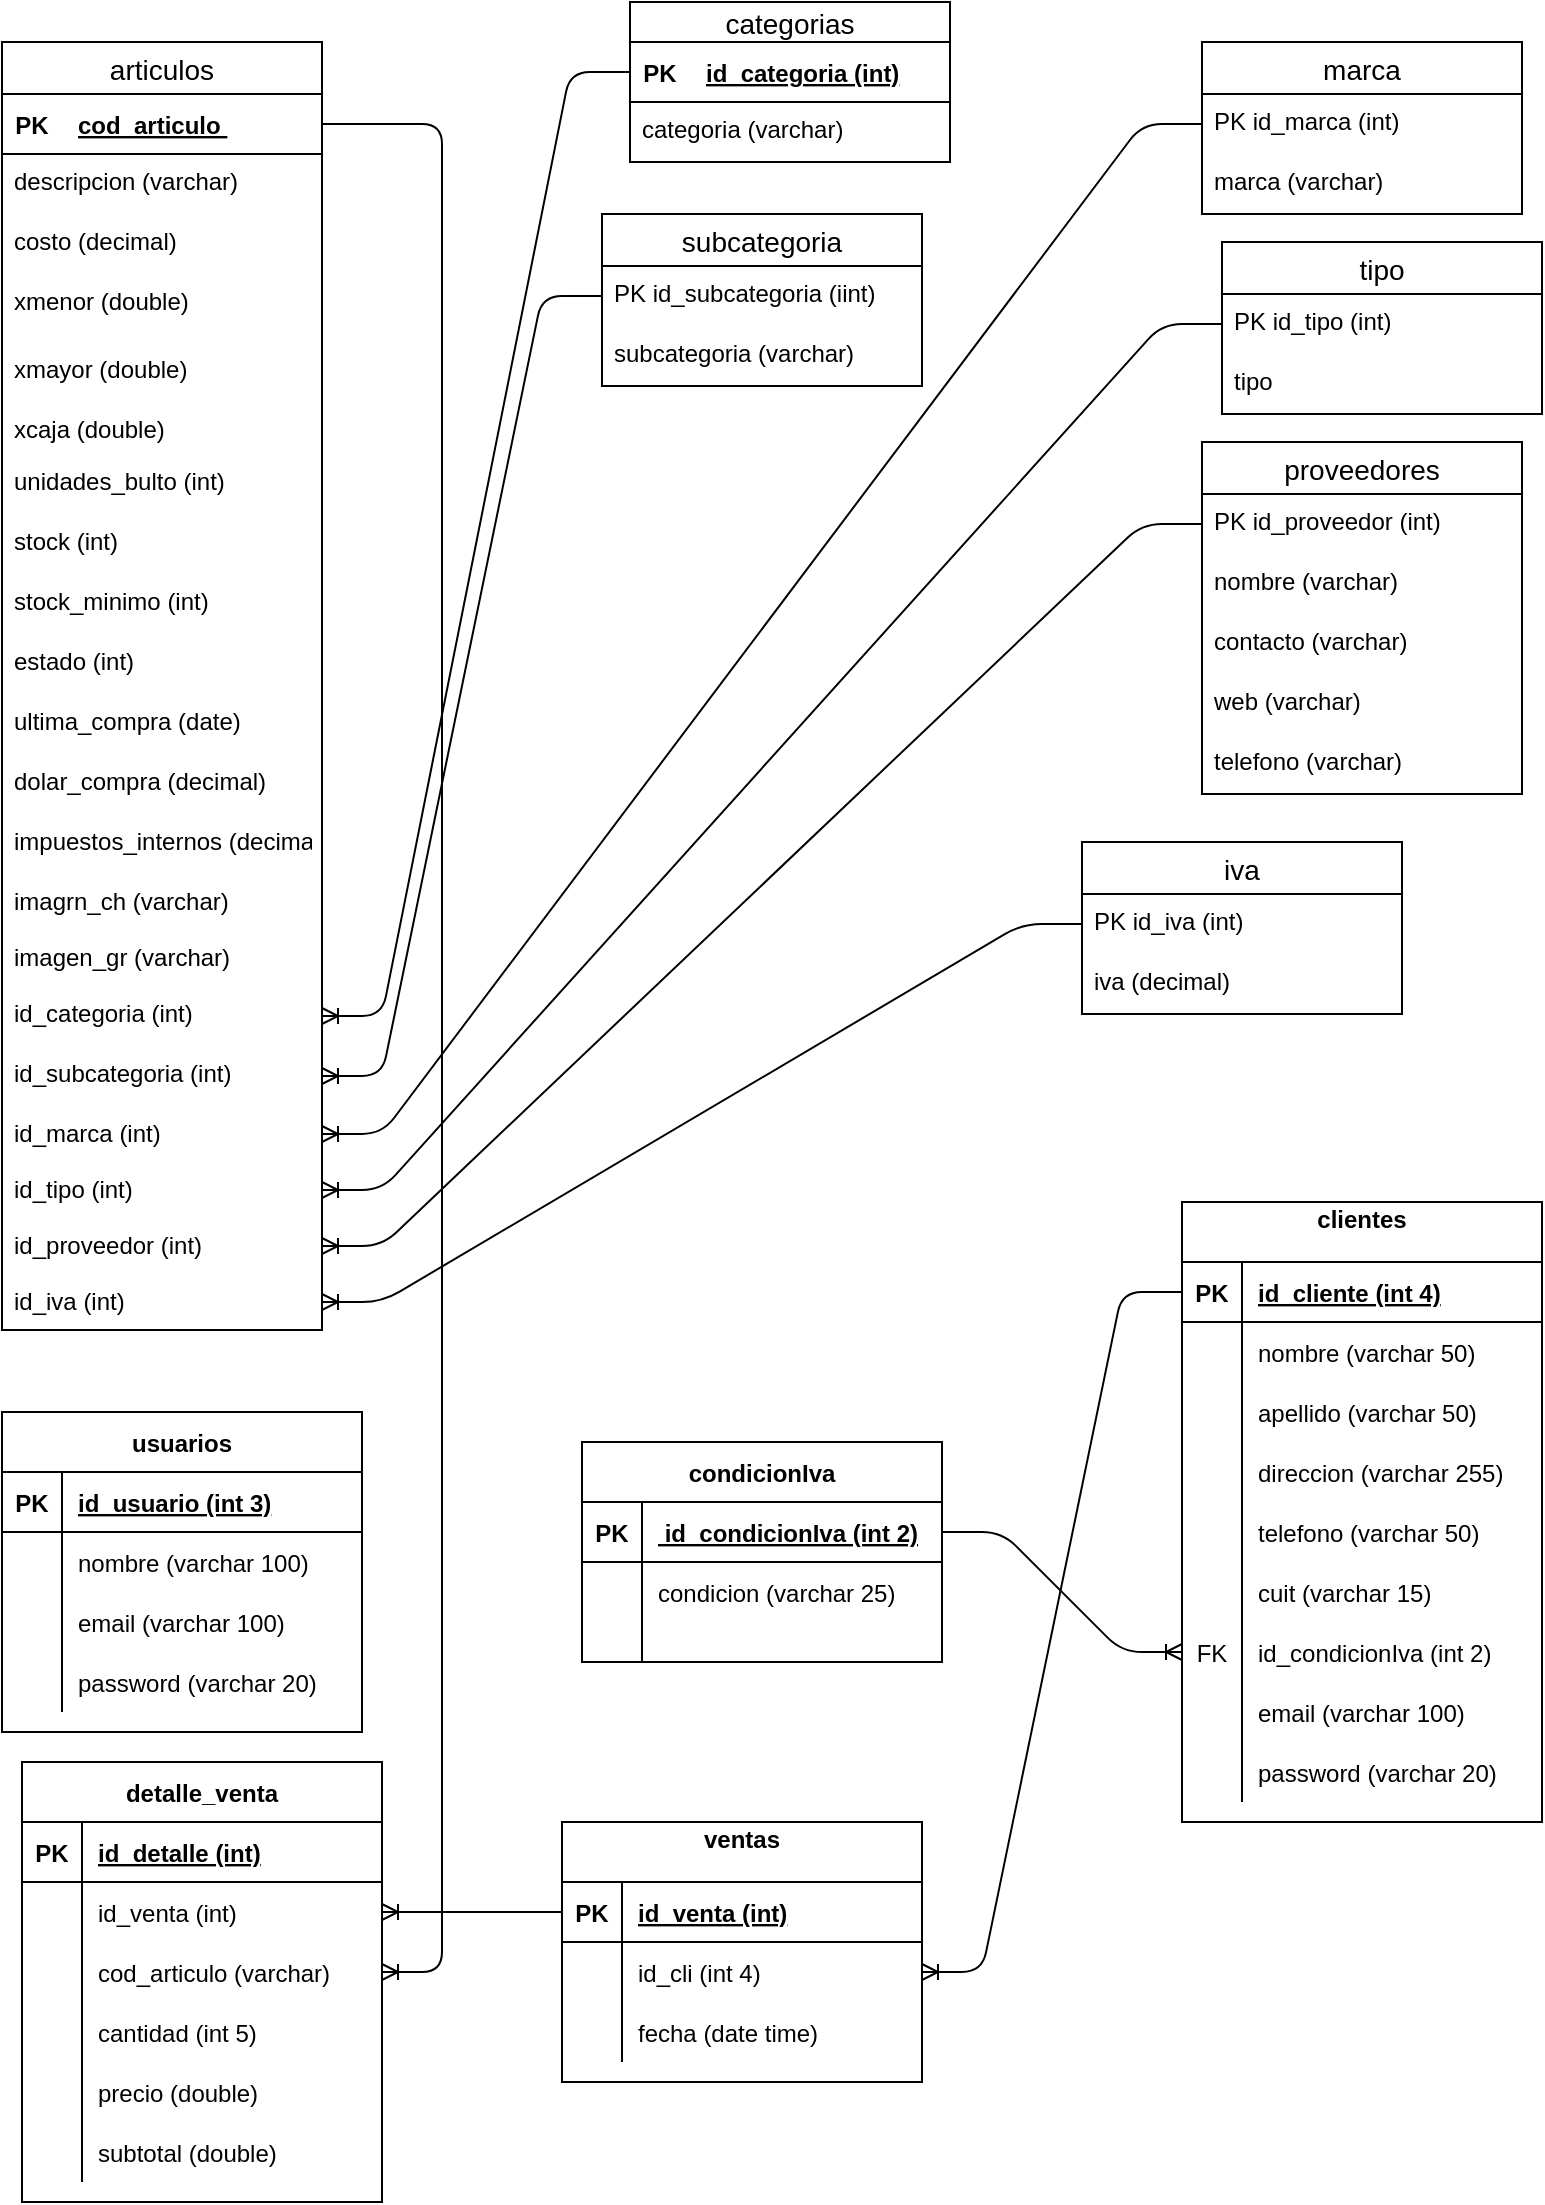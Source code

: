 <mxfile version="13.10.2" type="github">
  <diagram id="_5e5nrNehaMYuaCpqsco" name="Page-1">
    <mxGraphModel dx="1063" dy="541" grid="1" gridSize="10" guides="1" tooltips="1" connect="1" arrows="1" fold="1" page="1" pageScale="1" pageWidth="827" pageHeight="1169" math="0" shadow="0">
      <root>
        <mxCell id="0" />
        <mxCell id="1" parent="0" />
        <mxCell id="ofj8reij5MW94TYRQW6C-4" value="articulos" style="swimlane;fontStyle=0;childLayout=stackLayout;horizontal=1;startSize=26;horizontalStack=0;resizeParent=1;resizeParentMax=0;resizeLast=0;collapsible=1;marginBottom=0;align=center;fontSize=14;" parent="1" vertex="1">
          <mxGeometry x="20" y="120" width="160" height="644" as="geometry" />
        </mxCell>
        <mxCell id="ofj8reij5MW94TYRQW6C-59" value="" style="shape=table;startSize=0;container=1;collapsible=1;childLayout=tableLayout;fixedRows=1;rowLines=0;fontStyle=0;align=center;resizeLast=1;strokeColor=none;fillColor=none;" parent="ofj8reij5MW94TYRQW6C-4" vertex="1">
          <mxGeometry y="26" width="160" height="30" as="geometry" />
        </mxCell>
        <mxCell id="ofj8reij5MW94TYRQW6C-60" value="" style="shape=partialRectangle;collapsible=0;dropTarget=0;pointerEvents=0;fillColor=none;top=0;left=0;bottom=1;right=0;points=[[0,0.5],[1,0.5]];portConstraint=eastwest;" parent="ofj8reij5MW94TYRQW6C-59" vertex="1">
          <mxGeometry width="160" height="30" as="geometry" />
        </mxCell>
        <mxCell id="ofj8reij5MW94TYRQW6C-61" value="PK" style="shape=partialRectangle;connectable=0;fillColor=none;top=0;left=0;bottom=0;right=0;fontStyle=1;overflow=hidden;" parent="ofj8reij5MW94TYRQW6C-60" vertex="1">
          <mxGeometry width="30" height="30" as="geometry" />
        </mxCell>
        <mxCell id="ofj8reij5MW94TYRQW6C-62" value="cod_articulo " style="shape=partialRectangle;connectable=0;fillColor=none;top=0;left=0;bottom=0;right=0;align=left;spacingLeft=6;fontStyle=5;overflow=hidden;" parent="ofj8reij5MW94TYRQW6C-60" vertex="1">
          <mxGeometry x="30" width="130" height="30" as="geometry" />
        </mxCell>
        <mxCell id="ofj8reij5MW94TYRQW6C-6" value="descripcion (varchar)" style="text;strokeColor=none;fillColor=none;spacingLeft=4;spacingRight=4;overflow=hidden;rotatable=0;points=[[0,0.5],[1,0.5]];portConstraint=eastwest;fontSize=12;" parent="ofj8reij5MW94TYRQW6C-4" vertex="1">
          <mxGeometry y="56" width="160" height="30" as="geometry" />
        </mxCell>
        <mxCell id="ofj8reij5MW94TYRQW6C-7" value="costo (decimal)&#xa;" style="text;strokeColor=none;fillColor=none;spacingLeft=4;spacingRight=4;overflow=hidden;rotatable=0;points=[[0,0.5],[1,0.5]];portConstraint=eastwest;fontSize=12;" parent="ofj8reij5MW94TYRQW6C-4" vertex="1">
          <mxGeometry y="86" width="160" height="30" as="geometry" />
        </mxCell>
        <mxCell id="ofj8reij5MW94TYRQW6C-8" value="xmenor (double)&#xa;" style="text;strokeColor=none;fillColor=none;spacingLeft=4;spacingRight=4;overflow=hidden;rotatable=0;points=[[0,0.5],[1,0.5]];portConstraint=eastwest;fontSize=12;" parent="ofj8reij5MW94TYRQW6C-4" vertex="1">
          <mxGeometry y="116" width="160" height="34" as="geometry" />
        </mxCell>
        <mxCell id="ofj8reij5MW94TYRQW6C-9" value="xmayor (double)&#xa;" style="text;strokeColor=none;fillColor=none;spacingLeft=4;spacingRight=4;overflow=hidden;rotatable=0;points=[[0,0.5],[1,0.5]];portConstraint=eastwest;fontSize=12;" parent="ofj8reij5MW94TYRQW6C-4" vertex="1">
          <mxGeometry y="150" width="160" height="30" as="geometry" />
        </mxCell>
        <mxCell id="ofj8reij5MW94TYRQW6C-10" value="xcaja (double)&#xa;" style="text;strokeColor=none;fillColor=none;spacingLeft=4;spacingRight=4;overflow=hidden;rotatable=0;points=[[0,0.5],[1,0.5]];portConstraint=eastwest;fontSize=12;" parent="ofj8reij5MW94TYRQW6C-4" vertex="1">
          <mxGeometry y="180" width="160" height="26" as="geometry" />
        </mxCell>
        <mxCell id="ofj8reij5MW94TYRQW6C-11" value="unidades_bulto (int)" style="text;strokeColor=none;fillColor=none;spacingLeft=4;spacingRight=4;overflow=hidden;rotatable=0;points=[[0,0.5],[1,0.5]];portConstraint=eastwest;fontSize=12;" parent="ofj8reij5MW94TYRQW6C-4" vertex="1">
          <mxGeometry y="206" width="160" height="30" as="geometry" />
        </mxCell>
        <mxCell id="ofj8reij5MW94TYRQW6C-12" value="stock (int)" style="text;strokeColor=none;fillColor=none;spacingLeft=4;spacingRight=4;overflow=hidden;rotatable=0;points=[[0,0.5],[1,0.5]];portConstraint=eastwest;fontSize=12;" parent="ofj8reij5MW94TYRQW6C-4" vertex="1">
          <mxGeometry y="236" width="160" height="30" as="geometry" />
        </mxCell>
        <mxCell id="ofj8reij5MW94TYRQW6C-13" value="stock_minimo (int)" style="text;strokeColor=none;fillColor=none;spacingLeft=4;spacingRight=4;overflow=hidden;rotatable=0;points=[[0,0.5],[1,0.5]];portConstraint=eastwest;fontSize=12;" parent="ofj8reij5MW94TYRQW6C-4" vertex="1">
          <mxGeometry y="266" width="160" height="30" as="geometry" />
        </mxCell>
        <mxCell id="ofj8reij5MW94TYRQW6C-14" value="estado (int)" style="text;strokeColor=none;fillColor=none;spacingLeft=4;spacingRight=4;overflow=hidden;rotatable=0;points=[[0,0.5],[1,0.5]];portConstraint=eastwest;fontSize=12;" parent="ofj8reij5MW94TYRQW6C-4" vertex="1">
          <mxGeometry y="296" width="160" height="30" as="geometry" />
        </mxCell>
        <mxCell id="ofj8reij5MW94TYRQW6C-15" value="ultima_compra (date)" style="text;strokeColor=none;fillColor=none;spacingLeft=4;spacingRight=4;overflow=hidden;rotatable=0;points=[[0,0.5],[1,0.5]];portConstraint=eastwest;fontSize=12;" parent="ofj8reij5MW94TYRQW6C-4" vertex="1">
          <mxGeometry y="326" width="160" height="30" as="geometry" />
        </mxCell>
        <mxCell id="ofj8reij5MW94TYRQW6C-16" value="dolar_compra (decimal)" style="text;strokeColor=none;fillColor=none;spacingLeft=4;spacingRight=4;overflow=hidden;rotatable=0;points=[[0,0.5],[1,0.5]];portConstraint=eastwest;fontSize=12;" parent="ofj8reij5MW94TYRQW6C-4" vertex="1">
          <mxGeometry y="356" width="160" height="30" as="geometry" />
        </mxCell>
        <mxCell id="ofj8reij5MW94TYRQW6C-17" value="impuestos_internos (decimal)" style="text;strokeColor=none;fillColor=none;spacingLeft=4;spacingRight=4;overflow=hidden;rotatable=0;points=[[0,0.5],[1,0.5]];portConstraint=eastwest;fontSize=12;" parent="ofj8reij5MW94TYRQW6C-4" vertex="1">
          <mxGeometry y="386" width="160" height="30" as="geometry" />
        </mxCell>
        <mxCell id="ofj8reij5MW94TYRQW6C-26" value="imagrn_ch (varchar)" style="text;strokeColor=none;fillColor=none;spacingLeft=4;spacingRight=4;overflow=hidden;rotatable=0;points=[[0,0.5],[1,0.5]];portConstraint=eastwest;fontSize=12;" parent="ofj8reij5MW94TYRQW6C-4" vertex="1">
          <mxGeometry y="416" width="160" height="28" as="geometry" />
        </mxCell>
        <mxCell id="ofj8reij5MW94TYRQW6C-27" value="imagen_gr (varchar)" style="text;strokeColor=none;fillColor=none;spacingLeft=4;spacingRight=4;overflow=hidden;rotatable=0;points=[[0,0.5],[1,0.5]];portConstraint=eastwest;fontSize=12;" parent="ofj8reij5MW94TYRQW6C-4" vertex="1">
          <mxGeometry y="444" width="160" height="28" as="geometry" />
        </mxCell>
        <mxCell id="ofj8reij5MW94TYRQW6C-18" value="id_categoria (int)" style="text;strokeColor=none;fillColor=none;spacingLeft=4;spacingRight=4;overflow=hidden;rotatable=0;points=[[0,0.5],[1,0.5]];portConstraint=eastwest;fontSize=12;" parent="ofj8reij5MW94TYRQW6C-4" vertex="1">
          <mxGeometry y="472" width="160" height="30" as="geometry" />
        </mxCell>
        <mxCell id="ofj8reij5MW94TYRQW6C-21" value="id_subcategoria (int)" style="text;strokeColor=none;fillColor=none;spacingLeft=4;spacingRight=4;overflow=hidden;rotatable=0;points=[[0,0.5],[1,0.5]];portConstraint=eastwest;fontSize=12;" parent="ofj8reij5MW94TYRQW6C-4" vertex="1">
          <mxGeometry y="502" width="160" height="30" as="geometry" />
        </mxCell>
        <mxCell id="ofj8reij5MW94TYRQW6C-22" value="id_marca (int)" style="text;strokeColor=none;fillColor=none;spacingLeft=4;spacingRight=4;overflow=hidden;rotatable=0;points=[[0,0.5],[1,0.5]];portConstraint=eastwest;fontSize=12;" parent="ofj8reij5MW94TYRQW6C-4" vertex="1">
          <mxGeometry y="532" width="160" height="28" as="geometry" />
        </mxCell>
        <mxCell id="ofj8reij5MW94TYRQW6C-25" value="id_tipo (int)" style="text;strokeColor=none;fillColor=none;spacingLeft=4;spacingRight=4;overflow=hidden;rotatable=0;points=[[0,0.5],[1,0.5]];portConstraint=eastwest;fontSize=12;" parent="ofj8reij5MW94TYRQW6C-4" vertex="1">
          <mxGeometry y="560" width="160" height="28" as="geometry" />
        </mxCell>
        <mxCell id="ofj8reij5MW94TYRQW6C-23" value="id_proveedor (int)" style="text;strokeColor=none;fillColor=none;spacingLeft=4;spacingRight=4;overflow=hidden;rotatable=0;points=[[0,0.5],[1,0.5]];portConstraint=eastwest;fontSize=12;" parent="ofj8reij5MW94TYRQW6C-4" vertex="1">
          <mxGeometry y="588" width="160" height="28" as="geometry" />
        </mxCell>
        <mxCell id="ofj8reij5MW94TYRQW6C-24" value="id_iva (int)" style="text;strokeColor=none;fillColor=none;spacingLeft=4;spacingRight=4;overflow=hidden;rotatable=0;points=[[0,0.5],[1,0.5]];portConstraint=eastwest;fontSize=12;" parent="ofj8reij5MW94TYRQW6C-4" vertex="1">
          <mxGeometry y="616" width="160" height="28" as="geometry" />
        </mxCell>
        <mxCell id="ofj8reij5MW94TYRQW6C-28" value="categorias" style="swimlane;fontStyle=0;childLayout=stackLayout;horizontal=1;startSize=20;horizontalStack=0;resizeParent=1;resizeParentMax=0;resizeLast=0;collapsible=1;marginBottom=0;align=center;fontSize=14;" parent="1" vertex="1">
          <mxGeometry x="334" y="100" width="160" height="80" as="geometry" />
        </mxCell>
        <mxCell id="ofj8reij5MW94TYRQW6C-80" value="" style="shape=table;startSize=0;container=1;collapsible=1;childLayout=tableLayout;fixedRows=1;rowLines=0;fontStyle=0;align=center;resizeLast=1;strokeColor=none;fillColor=none;" parent="ofj8reij5MW94TYRQW6C-28" vertex="1">
          <mxGeometry y="20" width="160" height="30" as="geometry" />
        </mxCell>
        <mxCell id="ofj8reij5MW94TYRQW6C-81" value="" style="shape=partialRectangle;collapsible=0;dropTarget=0;pointerEvents=0;fillColor=none;top=0;left=0;bottom=1;right=0;points=[[0,0.5],[1,0.5]];portConstraint=eastwest;" parent="ofj8reij5MW94TYRQW6C-80" vertex="1">
          <mxGeometry width="160" height="30" as="geometry" />
        </mxCell>
        <mxCell id="ofj8reij5MW94TYRQW6C-82" value="PK" style="shape=partialRectangle;connectable=0;fillColor=none;top=0;left=0;bottom=0;right=0;fontStyle=1;overflow=hidden;" parent="ofj8reij5MW94TYRQW6C-81" vertex="1">
          <mxGeometry width="30" height="30" as="geometry" />
        </mxCell>
        <mxCell id="ofj8reij5MW94TYRQW6C-83" value="id_categoria (int)" style="shape=partialRectangle;connectable=0;fillColor=none;top=0;left=0;bottom=0;right=0;align=left;spacingLeft=6;fontStyle=5;overflow=hidden;" parent="ofj8reij5MW94TYRQW6C-81" vertex="1">
          <mxGeometry x="30" width="130" height="30" as="geometry" />
        </mxCell>
        <mxCell id="ofj8reij5MW94TYRQW6C-31" value="categoria (varchar)" style="text;strokeColor=none;fillColor=none;spacingLeft=4;spacingRight=4;overflow=hidden;rotatable=0;points=[[0,0.5],[1,0.5]];portConstraint=eastwest;fontSize=12;" parent="ofj8reij5MW94TYRQW6C-28" vertex="1">
          <mxGeometry y="50" width="160" height="30" as="geometry" />
        </mxCell>
        <mxCell id="ofj8reij5MW94TYRQW6C-32" value="subcategoria" style="swimlane;fontStyle=0;childLayout=stackLayout;horizontal=1;startSize=26;horizontalStack=0;resizeParent=1;resizeParentMax=0;resizeLast=0;collapsible=1;marginBottom=0;align=center;fontSize=14;" parent="1" vertex="1">
          <mxGeometry x="320" y="206" width="160" height="86" as="geometry" />
        </mxCell>
        <mxCell id="ofj8reij5MW94TYRQW6C-34" value="PK id_subcategoria (iint)" style="text;strokeColor=none;fillColor=none;spacingLeft=4;spacingRight=4;overflow=hidden;rotatable=0;points=[[0,0.5],[1,0.5]];portConstraint=eastwest;fontSize=12;" parent="ofj8reij5MW94TYRQW6C-32" vertex="1">
          <mxGeometry y="26" width="160" height="30" as="geometry" />
        </mxCell>
        <mxCell id="ofj8reij5MW94TYRQW6C-35" value="subcategoria (varchar)" style="text;strokeColor=none;fillColor=none;spacingLeft=4;spacingRight=4;overflow=hidden;rotatable=0;points=[[0,0.5],[1,0.5]];portConstraint=eastwest;fontSize=12;" parent="ofj8reij5MW94TYRQW6C-32" vertex="1">
          <mxGeometry y="56" width="160" height="30" as="geometry" />
        </mxCell>
        <mxCell id="ofj8reij5MW94TYRQW6C-36" value="marca" style="swimlane;fontStyle=0;childLayout=stackLayout;horizontal=1;startSize=26;horizontalStack=0;resizeParent=1;resizeParentMax=0;resizeLast=0;collapsible=1;marginBottom=0;align=center;fontSize=14;" parent="1" vertex="1">
          <mxGeometry x="620" y="120" width="160" height="86" as="geometry" />
        </mxCell>
        <mxCell id="ofj8reij5MW94TYRQW6C-37" value="PK id_marca (int)" style="text;strokeColor=none;fillColor=none;spacingLeft=4;spacingRight=4;overflow=hidden;rotatable=0;points=[[0,0.5],[1,0.5]];portConstraint=eastwest;fontSize=12;" parent="ofj8reij5MW94TYRQW6C-36" vertex="1">
          <mxGeometry y="26" width="160" height="30" as="geometry" />
        </mxCell>
        <mxCell id="ofj8reij5MW94TYRQW6C-38" value="marca (varchar)" style="text;strokeColor=none;fillColor=none;spacingLeft=4;spacingRight=4;overflow=hidden;rotatable=0;points=[[0,0.5],[1,0.5]];portConstraint=eastwest;fontSize=12;" parent="ofj8reij5MW94TYRQW6C-36" vertex="1">
          <mxGeometry y="56" width="160" height="30" as="geometry" />
        </mxCell>
        <mxCell id="ofj8reij5MW94TYRQW6C-40" value="tipo" style="swimlane;fontStyle=0;childLayout=stackLayout;horizontal=1;startSize=26;horizontalStack=0;resizeParent=1;resizeParentMax=0;resizeLast=0;collapsible=1;marginBottom=0;align=center;fontSize=14;" parent="1" vertex="1">
          <mxGeometry x="630" y="220" width="160" height="86" as="geometry" />
        </mxCell>
        <mxCell id="ofj8reij5MW94TYRQW6C-42" value="PK id_tipo (int)" style="text;strokeColor=none;fillColor=none;spacingLeft=4;spacingRight=4;overflow=hidden;rotatable=0;points=[[0,0.5],[1,0.5]];portConstraint=eastwest;fontSize=12;" parent="ofj8reij5MW94TYRQW6C-40" vertex="1">
          <mxGeometry y="26" width="160" height="30" as="geometry" />
        </mxCell>
        <mxCell id="ofj8reij5MW94TYRQW6C-43" value="tipo" style="text;strokeColor=none;fillColor=none;spacingLeft=4;spacingRight=4;overflow=hidden;rotatable=0;points=[[0,0.5],[1,0.5]];portConstraint=eastwest;fontSize=12;" parent="ofj8reij5MW94TYRQW6C-40" vertex="1">
          <mxGeometry y="56" width="160" height="30" as="geometry" />
        </mxCell>
        <mxCell id="ofj8reij5MW94TYRQW6C-44" value="proveedores" style="swimlane;fontStyle=0;childLayout=stackLayout;horizontal=1;startSize=26;horizontalStack=0;resizeParent=1;resizeParentMax=0;resizeLast=0;collapsible=1;marginBottom=0;align=center;fontSize=14;" parent="1" vertex="1">
          <mxGeometry x="620" y="320" width="160" height="176" as="geometry" />
        </mxCell>
        <mxCell id="ofj8reij5MW94TYRQW6C-45" value="PK id_proveedor (int)" style="text;strokeColor=none;fillColor=none;spacingLeft=4;spacingRight=4;overflow=hidden;rotatable=0;points=[[0,0.5],[1,0.5]];portConstraint=eastwest;fontSize=12;" parent="ofj8reij5MW94TYRQW6C-44" vertex="1">
          <mxGeometry y="26" width="160" height="30" as="geometry" />
        </mxCell>
        <mxCell id="ofj8reij5MW94TYRQW6C-46" value="nombre (varchar)" style="text;strokeColor=none;fillColor=none;spacingLeft=4;spacingRight=4;overflow=hidden;rotatable=0;points=[[0,0.5],[1,0.5]];portConstraint=eastwest;fontSize=12;" parent="ofj8reij5MW94TYRQW6C-44" vertex="1">
          <mxGeometry y="56" width="160" height="30" as="geometry" />
        </mxCell>
        <mxCell id="ofj8reij5MW94TYRQW6C-47" value="contacto (varchar)" style="text;strokeColor=none;fillColor=none;spacingLeft=4;spacingRight=4;overflow=hidden;rotatable=0;points=[[0,0.5],[1,0.5]];portConstraint=eastwest;fontSize=12;" parent="ofj8reij5MW94TYRQW6C-44" vertex="1">
          <mxGeometry y="86" width="160" height="30" as="geometry" />
        </mxCell>
        <mxCell id="ofj8reij5MW94TYRQW6C-53" value="web (varchar)" style="text;strokeColor=none;fillColor=none;spacingLeft=4;spacingRight=4;overflow=hidden;rotatable=0;points=[[0,0.5],[1,0.5]];portConstraint=eastwest;fontSize=12;" parent="ofj8reij5MW94TYRQW6C-44" vertex="1">
          <mxGeometry y="116" width="160" height="30" as="geometry" />
        </mxCell>
        <mxCell id="ofj8reij5MW94TYRQW6C-54" value="telefono (varchar)" style="text;strokeColor=none;fillColor=none;spacingLeft=4;spacingRight=4;overflow=hidden;rotatable=0;points=[[0,0.5],[1,0.5]];portConstraint=eastwest;fontSize=12;" parent="ofj8reij5MW94TYRQW6C-44" vertex="1">
          <mxGeometry y="146" width="160" height="30" as="geometry" />
        </mxCell>
        <mxCell id="ofj8reij5MW94TYRQW6C-48" value="iva" style="swimlane;fontStyle=0;childLayout=stackLayout;horizontal=1;startSize=26;horizontalStack=0;resizeParent=1;resizeParentMax=0;resizeLast=0;collapsible=1;marginBottom=0;align=center;fontSize=14;" parent="1" vertex="1">
          <mxGeometry x="560" y="520" width="160" height="86" as="geometry" />
        </mxCell>
        <mxCell id="ofj8reij5MW94TYRQW6C-49" value="PK id_iva (int)" style="text;strokeColor=none;fillColor=none;spacingLeft=4;spacingRight=4;overflow=hidden;rotatable=0;points=[[0,0.5],[1,0.5]];portConstraint=eastwest;fontSize=12;" parent="ofj8reij5MW94TYRQW6C-48" vertex="1">
          <mxGeometry y="26" width="160" height="30" as="geometry" />
        </mxCell>
        <mxCell id="ofj8reij5MW94TYRQW6C-50" value="iva (decimal)" style="text;strokeColor=none;fillColor=none;spacingLeft=4;spacingRight=4;overflow=hidden;rotatable=0;points=[[0,0.5],[1,0.5]];portConstraint=eastwest;fontSize=12;" parent="ofj8reij5MW94TYRQW6C-48" vertex="1">
          <mxGeometry y="56" width="160" height="30" as="geometry" />
        </mxCell>
        <mxCell id="NwfrAwnhDQ33Ux9iXAhA-1" value="usuarios" style="shape=table;startSize=30;container=1;collapsible=1;childLayout=tableLayout;fixedRows=1;rowLines=0;fontStyle=1;align=center;resizeLast=1;" vertex="1" parent="1">
          <mxGeometry x="20" y="805" width="180" height="160" as="geometry" />
        </mxCell>
        <mxCell id="NwfrAwnhDQ33Ux9iXAhA-2" value="" style="shape=partialRectangle;collapsible=0;dropTarget=0;pointerEvents=0;fillColor=none;top=0;left=0;bottom=1;right=0;points=[[0,0.5],[1,0.5]];portConstraint=eastwest;" vertex="1" parent="NwfrAwnhDQ33Ux9iXAhA-1">
          <mxGeometry y="30" width="180" height="30" as="geometry" />
        </mxCell>
        <mxCell id="NwfrAwnhDQ33Ux9iXAhA-3" value="PK" style="shape=partialRectangle;connectable=0;fillColor=none;top=0;left=0;bottom=0;right=0;fontStyle=1;overflow=hidden;" vertex="1" parent="NwfrAwnhDQ33Ux9iXAhA-2">
          <mxGeometry width="30" height="30" as="geometry" />
        </mxCell>
        <mxCell id="NwfrAwnhDQ33Ux9iXAhA-4" value="id_usuario (int 3)" style="shape=partialRectangle;connectable=0;fillColor=none;top=0;left=0;bottom=0;right=0;align=left;spacingLeft=6;fontStyle=5;overflow=hidden;" vertex="1" parent="NwfrAwnhDQ33Ux9iXAhA-2">
          <mxGeometry x="30" width="150" height="30" as="geometry" />
        </mxCell>
        <mxCell id="NwfrAwnhDQ33Ux9iXAhA-5" value="" style="shape=partialRectangle;collapsible=0;dropTarget=0;pointerEvents=0;fillColor=none;top=0;left=0;bottom=0;right=0;points=[[0,0.5],[1,0.5]];portConstraint=eastwest;" vertex="1" parent="NwfrAwnhDQ33Ux9iXAhA-1">
          <mxGeometry y="60" width="180" height="30" as="geometry" />
        </mxCell>
        <mxCell id="NwfrAwnhDQ33Ux9iXAhA-6" value="" style="shape=partialRectangle;connectable=0;fillColor=none;top=0;left=0;bottom=0;right=0;editable=1;overflow=hidden;" vertex="1" parent="NwfrAwnhDQ33Ux9iXAhA-5">
          <mxGeometry width="30" height="30" as="geometry" />
        </mxCell>
        <mxCell id="NwfrAwnhDQ33Ux9iXAhA-7" value="nombre (varchar 100)" style="shape=partialRectangle;connectable=0;fillColor=none;top=0;left=0;bottom=0;right=0;align=left;spacingLeft=6;overflow=hidden;" vertex="1" parent="NwfrAwnhDQ33Ux9iXAhA-5">
          <mxGeometry x="30" width="150" height="30" as="geometry" />
        </mxCell>
        <mxCell id="NwfrAwnhDQ33Ux9iXAhA-8" value="" style="shape=partialRectangle;collapsible=0;dropTarget=0;pointerEvents=0;fillColor=none;top=0;left=0;bottom=0;right=0;points=[[0,0.5],[1,0.5]];portConstraint=eastwest;" vertex="1" parent="NwfrAwnhDQ33Ux9iXAhA-1">
          <mxGeometry y="90" width="180" height="30" as="geometry" />
        </mxCell>
        <mxCell id="NwfrAwnhDQ33Ux9iXAhA-9" value="" style="shape=partialRectangle;connectable=0;fillColor=none;top=0;left=0;bottom=0;right=0;editable=1;overflow=hidden;" vertex="1" parent="NwfrAwnhDQ33Ux9iXAhA-8">
          <mxGeometry width="30" height="30" as="geometry" />
        </mxCell>
        <mxCell id="NwfrAwnhDQ33Ux9iXAhA-10" value="email (varchar 100)" style="shape=partialRectangle;connectable=0;fillColor=none;top=0;left=0;bottom=0;right=0;align=left;spacingLeft=6;overflow=hidden;" vertex="1" parent="NwfrAwnhDQ33Ux9iXAhA-8">
          <mxGeometry x="30" width="150" height="30" as="geometry" />
        </mxCell>
        <mxCell id="NwfrAwnhDQ33Ux9iXAhA-141" value="" style="shape=partialRectangle;collapsible=0;dropTarget=0;pointerEvents=0;fillColor=none;top=0;left=0;bottom=0;right=0;points=[[0,0.5],[1,0.5]];portConstraint=eastwest;" vertex="1" parent="NwfrAwnhDQ33Ux9iXAhA-1">
          <mxGeometry y="120" width="180" height="30" as="geometry" />
        </mxCell>
        <mxCell id="NwfrAwnhDQ33Ux9iXAhA-142" value="" style="shape=partialRectangle;connectable=0;fillColor=none;top=0;left=0;bottom=0;right=0;editable=1;overflow=hidden;" vertex="1" parent="NwfrAwnhDQ33Ux9iXAhA-141">
          <mxGeometry width="30" height="30" as="geometry" />
        </mxCell>
        <mxCell id="NwfrAwnhDQ33Ux9iXAhA-143" value="password (varchar 20)" style="shape=partialRectangle;connectable=0;fillColor=none;top=0;left=0;bottom=0;right=0;align=left;spacingLeft=6;overflow=hidden;" vertex="1" parent="NwfrAwnhDQ33Ux9iXAhA-141">
          <mxGeometry x="30" width="150" height="30" as="geometry" />
        </mxCell>
        <mxCell id="NwfrAwnhDQ33Ux9iXAhA-14" value="clientes&#xa;" style="shape=table;startSize=30;container=1;collapsible=1;childLayout=tableLayout;fixedRows=1;rowLines=0;fontStyle=1;align=center;resizeLast=1;" vertex="1" parent="1">
          <mxGeometry x="610" y="700" width="180" height="310" as="geometry" />
        </mxCell>
        <mxCell id="NwfrAwnhDQ33Ux9iXAhA-15" value="" style="shape=partialRectangle;collapsible=0;dropTarget=0;pointerEvents=0;fillColor=none;top=0;left=0;bottom=1;right=0;points=[[0,0.5],[1,0.5]];portConstraint=eastwest;" vertex="1" parent="NwfrAwnhDQ33Ux9iXAhA-14">
          <mxGeometry y="30" width="180" height="30" as="geometry" />
        </mxCell>
        <mxCell id="NwfrAwnhDQ33Ux9iXAhA-16" value="PK" style="shape=partialRectangle;connectable=0;fillColor=none;top=0;left=0;bottom=0;right=0;fontStyle=1;overflow=hidden;" vertex="1" parent="NwfrAwnhDQ33Ux9iXAhA-15">
          <mxGeometry width="30" height="30" as="geometry" />
        </mxCell>
        <mxCell id="NwfrAwnhDQ33Ux9iXAhA-17" value="id_cliente (int 4)" style="shape=partialRectangle;connectable=0;fillColor=none;top=0;left=0;bottom=0;right=0;align=left;spacingLeft=6;fontStyle=5;overflow=hidden;" vertex="1" parent="NwfrAwnhDQ33Ux9iXAhA-15">
          <mxGeometry x="30" width="150" height="30" as="geometry" />
        </mxCell>
        <mxCell id="NwfrAwnhDQ33Ux9iXAhA-18" value="" style="shape=partialRectangle;collapsible=0;dropTarget=0;pointerEvents=0;fillColor=none;top=0;left=0;bottom=0;right=0;points=[[0,0.5],[1,0.5]];portConstraint=eastwest;" vertex="1" parent="NwfrAwnhDQ33Ux9iXAhA-14">
          <mxGeometry y="60" width="180" height="30" as="geometry" />
        </mxCell>
        <mxCell id="NwfrAwnhDQ33Ux9iXAhA-19" value="" style="shape=partialRectangle;connectable=0;fillColor=none;top=0;left=0;bottom=0;right=0;editable=1;overflow=hidden;" vertex="1" parent="NwfrAwnhDQ33Ux9iXAhA-18">
          <mxGeometry width="30" height="30" as="geometry" />
        </mxCell>
        <mxCell id="NwfrAwnhDQ33Ux9iXAhA-20" value="nombre (varchar 50)" style="shape=partialRectangle;connectable=0;fillColor=none;top=0;left=0;bottom=0;right=0;align=left;spacingLeft=6;overflow=hidden;" vertex="1" parent="NwfrAwnhDQ33Ux9iXAhA-18">
          <mxGeometry x="30" width="150" height="30" as="geometry" />
        </mxCell>
        <mxCell id="NwfrAwnhDQ33Ux9iXAhA-21" value="" style="shape=partialRectangle;collapsible=0;dropTarget=0;pointerEvents=0;fillColor=none;top=0;left=0;bottom=0;right=0;points=[[0,0.5],[1,0.5]];portConstraint=eastwest;" vertex="1" parent="NwfrAwnhDQ33Ux9iXAhA-14">
          <mxGeometry y="90" width="180" height="30" as="geometry" />
        </mxCell>
        <mxCell id="NwfrAwnhDQ33Ux9iXAhA-22" value="" style="shape=partialRectangle;connectable=0;fillColor=none;top=0;left=0;bottom=0;right=0;editable=1;overflow=hidden;" vertex="1" parent="NwfrAwnhDQ33Ux9iXAhA-21">
          <mxGeometry width="30" height="30" as="geometry" />
        </mxCell>
        <mxCell id="NwfrAwnhDQ33Ux9iXAhA-23" value="apellido (varchar 50)" style="shape=partialRectangle;connectable=0;fillColor=none;top=0;left=0;bottom=0;right=0;align=left;spacingLeft=6;overflow=hidden;" vertex="1" parent="NwfrAwnhDQ33Ux9iXAhA-21">
          <mxGeometry x="30" width="150" height="30" as="geometry" />
        </mxCell>
        <mxCell id="NwfrAwnhDQ33Ux9iXAhA-24" value="" style="shape=partialRectangle;collapsible=0;dropTarget=0;pointerEvents=0;fillColor=none;top=0;left=0;bottom=0;right=0;points=[[0,0.5],[1,0.5]];portConstraint=eastwest;" vertex="1" parent="NwfrAwnhDQ33Ux9iXAhA-14">
          <mxGeometry y="120" width="180" height="30" as="geometry" />
        </mxCell>
        <mxCell id="NwfrAwnhDQ33Ux9iXAhA-25" value="" style="shape=partialRectangle;connectable=0;fillColor=none;top=0;left=0;bottom=0;right=0;editable=1;overflow=hidden;" vertex="1" parent="NwfrAwnhDQ33Ux9iXAhA-24">
          <mxGeometry width="30" height="30" as="geometry" />
        </mxCell>
        <mxCell id="NwfrAwnhDQ33Ux9iXAhA-26" value="direccion (varchar 255)" style="shape=partialRectangle;connectable=0;fillColor=none;top=0;left=0;bottom=0;right=0;align=left;spacingLeft=6;overflow=hidden;" vertex="1" parent="NwfrAwnhDQ33Ux9iXAhA-24">
          <mxGeometry x="30" width="150" height="30" as="geometry" />
        </mxCell>
        <mxCell id="NwfrAwnhDQ33Ux9iXAhA-40" value="" style="shape=partialRectangle;collapsible=0;dropTarget=0;pointerEvents=0;fillColor=none;top=0;left=0;bottom=0;right=0;points=[[0,0.5],[1,0.5]];portConstraint=eastwest;" vertex="1" parent="NwfrAwnhDQ33Ux9iXAhA-14">
          <mxGeometry y="150" width="180" height="30" as="geometry" />
        </mxCell>
        <mxCell id="NwfrAwnhDQ33Ux9iXAhA-41" value="" style="shape=partialRectangle;connectable=0;fillColor=none;top=0;left=0;bottom=0;right=0;editable=1;overflow=hidden;" vertex="1" parent="NwfrAwnhDQ33Ux9iXAhA-40">
          <mxGeometry width="30" height="30" as="geometry" />
        </mxCell>
        <mxCell id="NwfrAwnhDQ33Ux9iXAhA-42" value="telefono (varchar 50)" style="shape=partialRectangle;connectable=0;fillColor=none;top=0;left=0;bottom=0;right=0;align=left;spacingLeft=6;overflow=hidden;" vertex="1" parent="NwfrAwnhDQ33Ux9iXAhA-40">
          <mxGeometry x="30" width="150" height="30" as="geometry" />
        </mxCell>
        <mxCell id="NwfrAwnhDQ33Ux9iXAhA-43" value="" style="shape=partialRectangle;collapsible=0;dropTarget=0;pointerEvents=0;fillColor=none;top=0;left=0;bottom=0;right=0;points=[[0,0.5],[1,0.5]];portConstraint=eastwest;" vertex="1" parent="NwfrAwnhDQ33Ux9iXAhA-14">
          <mxGeometry y="180" width="180" height="30" as="geometry" />
        </mxCell>
        <mxCell id="NwfrAwnhDQ33Ux9iXAhA-44" value="" style="shape=partialRectangle;connectable=0;fillColor=none;top=0;left=0;bottom=0;right=0;editable=1;overflow=hidden;" vertex="1" parent="NwfrAwnhDQ33Ux9iXAhA-43">
          <mxGeometry width="30" height="30" as="geometry" />
        </mxCell>
        <mxCell id="NwfrAwnhDQ33Ux9iXAhA-45" value="cuit (varchar 15)" style="shape=partialRectangle;connectable=0;fillColor=none;top=0;left=0;bottom=0;right=0;align=left;spacingLeft=6;overflow=hidden;" vertex="1" parent="NwfrAwnhDQ33Ux9iXAhA-43">
          <mxGeometry x="30" width="150" height="30" as="geometry" />
        </mxCell>
        <mxCell id="NwfrAwnhDQ33Ux9iXAhA-46" value="" style="shape=partialRectangle;collapsible=0;dropTarget=0;pointerEvents=0;fillColor=none;top=0;left=0;bottom=0;right=0;points=[[0,0.5],[1,0.5]];portConstraint=eastwest;" vertex="1" parent="NwfrAwnhDQ33Ux9iXAhA-14">
          <mxGeometry y="210" width="180" height="30" as="geometry" />
        </mxCell>
        <mxCell id="NwfrAwnhDQ33Ux9iXAhA-47" value="FK" style="shape=partialRectangle;connectable=0;fillColor=none;top=0;left=0;bottom=0;right=0;editable=1;overflow=hidden;" vertex="1" parent="NwfrAwnhDQ33Ux9iXAhA-46">
          <mxGeometry width="30" height="30" as="geometry" />
        </mxCell>
        <mxCell id="NwfrAwnhDQ33Ux9iXAhA-48" value="id_condicionIva (int 2)" style="shape=partialRectangle;connectable=0;fillColor=none;top=0;left=0;bottom=0;right=0;align=left;spacingLeft=6;overflow=hidden;" vertex="1" parent="NwfrAwnhDQ33Ux9iXAhA-46">
          <mxGeometry x="30" width="150" height="30" as="geometry" />
        </mxCell>
        <mxCell id="NwfrAwnhDQ33Ux9iXAhA-75" value="" style="shape=partialRectangle;collapsible=0;dropTarget=0;pointerEvents=0;fillColor=none;top=0;left=0;bottom=0;right=0;points=[[0,0.5],[1,0.5]];portConstraint=eastwest;" vertex="1" parent="NwfrAwnhDQ33Ux9iXAhA-14">
          <mxGeometry y="240" width="180" height="30" as="geometry" />
        </mxCell>
        <mxCell id="NwfrAwnhDQ33Ux9iXAhA-76" value="" style="shape=partialRectangle;connectable=0;fillColor=none;top=0;left=0;bottom=0;right=0;editable=1;overflow=hidden;" vertex="1" parent="NwfrAwnhDQ33Ux9iXAhA-75">
          <mxGeometry width="30" height="30" as="geometry" />
        </mxCell>
        <mxCell id="NwfrAwnhDQ33Ux9iXAhA-77" value="email (varchar 100)" style="shape=partialRectangle;connectable=0;fillColor=none;top=0;left=0;bottom=0;right=0;align=left;spacingLeft=6;overflow=hidden;" vertex="1" parent="NwfrAwnhDQ33Ux9iXAhA-75">
          <mxGeometry x="30" width="150" height="30" as="geometry" />
        </mxCell>
        <mxCell id="NwfrAwnhDQ33Ux9iXAhA-90" value="" style="shape=partialRectangle;collapsible=0;dropTarget=0;pointerEvents=0;fillColor=none;top=0;left=0;bottom=0;right=0;points=[[0,0.5],[1,0.5]];portConstraint=eastwest;" vertex="1" parent="NwfrAwnhDQ33Ux9iXAhA-14">
          <mxGeometry y="270" width="180" height="30" as="geometry" />
        </mxCell>
        <mxCell id="NwfrAwnhDQ33Ux9iXAhA-91" value="" style="shape=partialRectangle;connectable=0;fillColor=none;top=0;left=0;bottom=0;right=0;editable=1;overflow=hidden;" vertex="1" parent="NwfrAwnhDQ33Ux9iXAhA-90">
          <mxGeometry width="30" height="30" as="geometry" />
        </mxCell>
        <mxCell id="NwfrAwnhDQ33Ux9iXAhA-92" value="password (varchar 20)" style="shape=partialRectangle;connectable=0;fillColor=none;top=0;left=0;bottom=0;right=0;align=left;spacingLeft=6;overflow=hidden;" vertex="1" parent="NwfrAwnhDQ33Ux9iXAhA-90">
          <mxGeometry x="30" width="150" height="30" as="geometry" />
        </mxCell>
        <mxCell id="NwfrAwnhDQ33Ux9iXAhA-62" value="condicionIva" style="shape=table;startSize=30;container=1;collapsible=1;childLayout=tableLayout;fixedRows=1;rowLines=0;fontStyle=1;align=center;resizeLast=1;" vertex="1" parent="1">
          <mxGeometry x="310" y="820" width="180" height="110" as="geometry" />
        </mxCell>
        <mxCell id="NwfrAwnhDQ33Ux9iXAhA-63" value="" style="shape=partialRectangle;collapsible=0;dropTarget=0;pointerEvents=0;fillColor=none;top=0;left=0;bottom=1;right=0;points=[[0,0.5],[1,0.5]];portConstraint=eastwest;" vertex="1" parent="NwfrAwnhDQ33Ux9iXAhA-62">
          <mxGeometry y="30" width="180" height="30" as="geometry" />
        </mxCell>
        <mxCell id="NwfrAwnhDQ33Ux9iXAhA-64" value="PK" style="shape=partialRectangle;connectable=0;fillColor=none;top=0;left=0;bottom=0;right=0;fontStyle=1;overflow=hidden;" vertex="1" parent="NwfrAwnhDQ33Ux9iXAhA-63">
          <mxGeometry width="30" height="30" as="geometry" />
        </mxCell>
        <mxCell id="NwfrAwnhDQ33Ux9iXAhA-65" value=" id_condicionIva (int 2)" style="shape=partialRectangle;connectable=0;fillColor=none;top=0;left=0;bottom=0;right=0;align=left;spacingLeft=6;fontStyle=5;overflow=hidden;" vertex="1" parent="NwfrAwnhDQ33Ux9iXAhA-63">
          <mxGeometry x="30" width="150" height="30" as="geometry" />
        </mxCell>
        <mxCell id="NwfrAwnhDQ33Ux9iXAhA-66" value="" style="shape=partialRectangle;collapsible=0;dropTarget=0;pointerEvents=0;fillColor=none;top=0;left=0;bottom=0;right=0;points=[[0,0.5],[1,0.5]];portConstraint=eastwest;" vertex="1" parent="NwfrAwnhDQ33Ux9iXAhA-62">
          <mxGeometry y="60" width="180" height="30" as="geometry" />
        </mxCell>
        <mxCell id="NwfrAwnhDQ33Ux9iXAhA-67" value="" style="shape=partialRectangle;connectable=0;fillColor=none;top=0;left=0;bottom=0;right=0;editable=1;overflow=hidden;" vertex="1" parent="NwfrAwnhDQ33Ux9iXAhA-66">
          <mxGeometry width="30" height="30" as="geometry" />
        </mxCell>
        <mxCell id="NwfrAwnhDQ33Ux9iXAhA-68" value="condicion (varchar 25)" style="shape=partialRectangle;connectable=0;fillColor=none;top=0;left=0;bottom=0;right=0;align=left;spacingLeft=6;overflow=hidden;" vertex="1" parent="NwfrAwnhDQ33Ux9iXAhA-66">
          <mxGeometry x="30" width="150" height="30" as="geometry" />
        </mxCell>
        <mxCell id="NwfrAwnhDQ33Ux9iXAhA-72" value="" style="shape=partialRectangle;collapsible=0;dropTarget=0;pointerEvents=0;fillColor=none;top=0;left=0;bottom=0;right=0;points=[[0,0.5],[1,0.5]];portConstraint=eastwest;" vertex="1" parent="NwfrAwnhDQ33Ux9iXAhA-62">
          <mxGeometry y="90" width="180" height="20" as="geometry" />
        </mxCell>
        <mxCell id="NwfrAwnhDQ33Ux9iXAhA-73" value="" style="shape=partialRectangle;connectable=0;fillColor=none;top=0;left=0;bottom=0;right=0;editable=1;overflow=hidden;" vertex="1" parent="NwfrAwnhDQ33Ux9iXAhA-72">
          <mxGeometry width="30" height="20" as="geometry" />
        </mxCell>
        <mxCell id="NwfrAwnhDQ33Ux9iXAhA-74" value="" style="shape=partialRectangle;connectable=0;fillColor=none;top=0;left=0;bottom=0;right=0;align=left;spacingLeft=6;overflow=hidden;" vertex="1" parent="NwfrAwnhDQ33Ux9iXAhA-72">
          <mxGeometry x="30" width="150" height="20" as="geometry" />
        </mxCell>
        <mxCell id="NwfrAwnhDQ33Ux9iXAhA-80" value="" style="edgeStyle=entityRelationEdgeStyle;fontSize=12;html=1;endArrow=ERoneToMany;exitX=1;exitY=0.5;exitDx=0;exitDy=0;entryX=0;entryY=0.5;entryDx=0;entryDy=0;" edge="1" parent="1" source="NwfrAwnhDQ33Ux9iXAhA-63" target="NwfrAwnhDQ33Ux9iXAhA-46">
          <mxGeometry width="100" height="100" relative="1" as="geometry">
            <mxPoint x="360" y="820" as="sourcePoint" />
            <mxPoint x="460" y="720" as="targetPoint" />
          </mxGeometry>
        </mxCell>
        <mxCell id="NwfrAwnhDQ33Ux9iXAhA-81" value="" style="edgeStyle=entityRelationEdgeStyle;fontSize=12;html=1;endArrow=ERoneToMany;" edge="1" parent="1" source="ofj8reij5MW94TYRQW6C-49" target="ofj8reij5MW94TYRQW6C-24">
          <mxGeometry width="100" height="100" relative="1" as="geometry">
            <mxPoint x="180" y="750" as="sourcePoint" />
            <mxPoint x="410" y="610" as="targetPoint" />
          </mxGeometry>
        </mxCell>
        <mxCell id="NwfrAwnhDQ33Ux9iXAhA-82" value="" style="edgeStyle=entityRelationEdgeStyle;fontSize=12;html=1;endArrow=ERoneToMany;exitX=0;exitY=0.5;exitDx=0;exitDy=0;entryX=1;entryY=0.5;entryDx=0;entryDy=0;" edge="1" parent="1" source="ofj8reij5MW94TYRQW6C-45" target="ofj8reij5MW94TYRQW6C-23">
          <mxGeometry width="100" height="100" relative="1" as="geometry">
            <mxPoint x="300" y="596" as="sourcePoint" />
            <mxPoint x="400" y="496" as="targetPoint" />
          </mxGeometry>
        </mxCell>
        <mxCell id="NwfrAwnhDQ33Ux9iXAhA-84" value="" style="edgeStyle=entityRelationEdgeStyle;fontSize=12;html=1;endArrow=ERoneToMany;exitX=0;exitY=0.5;exitDx=0;exitDy=0;" edge="1" parent="1" source="ofj8reij5MW94TYRQW6C-42" target="ofj8reij5MW94TYRQW6C-25">
          <mxGeometry width="100" height="100" relative="1" as="geometry">
            <mxPoint x="360" y="620" as="sourcePoint" />
            <mxPoint x="460" y="520" as="targetPoint" />
          </mxGeometry>
        </mxCell>
        <mxCell id="NwfrAwnhDQ33Ux9iXAhA-85" value="" style="edgeStyle=entityRelationEdgeStyle;fontSize=12;html=1;endArrow=ERoneToMany;" edge="1" parent="1" source="ofj8reij5MW94TYRQW6C-37" target="ofj8reij5MW94TYRQW6C-22">
          <mxGeometry width="100" height="100" relative="1" as="geometry">
            <mxPoint x="80" y="788" as="sourcePoint" />
            <mxPoint x="180" y="690" as="targetPoint" />
          </mxGeometry>
        </mxCell>
        <mxCell id="NwfrAwnhDQ33Ux9iXAhA-88" value="" style="edgeStyle=entityRelationEdgeStyle;fontSize=12;html=1;endArrow=ERoneToMany;" edge="1" parent="1" source="ofj8reij5MW94TYRQW6C-34" target="ofj8reij5MW94TYRQW6C-21">
          <mxGeometry width="100" height="100" relative="1" as="geometry">
            <mxPoint x="360" y="520" as="sourcePoint" />
            <mxPoint x="460" y="420" as="targetPoint" />
          </mxGeometry>
        </mxCell>
        <mxCell id="NwfrAwnhDQ33Ux9iXAhA-89" value="" style="edgeStyle=entityRelationEdgeStyle;fontSize=12;html=1;endArrow=ERoneToMany;" edge="1" parent="1" source="ofj8reij5MW94TYRQW6C-81" target="ofj8reij5MW94TYRQW6C-18">
          <mxGeometry width="100" height="100" relative="1" as="geometry">
            <mxPoint x="360" y="520" as="sourcePoint" />
            <mxPoint x="460" y="420" as="targetPoint" />
          </mxGeometry>
        </mxCell>
        <mxCell id="NwfrAwnhDQ33Ux9iXAhA-93" value="ventas&#xa;" style="shape=table;startSize=30;container=1;collapsible=1;childLayout=tableLayout;fixedRows=1;rowLines=0;fontStyle=1;align=center;resizeLast=1;" vertex="1" parent="1">
          <mxGeometry x="300" y="1010" width="180" height="130" as="geometry" />
        </mxCell>
        <mxCell id="NwfrAwnhDQ33Ux9iXAhA-94" value="" style="shape=partialRectangle;collapsible=0;dropTarget=0;pointerEvents=0;fillColor=none;top=0;left=0;bottom=1;right=0;points=[[0,0.5],[1,0.5]];portConstraint=eastwest;" vertex="1" parent="NwfrAwnhDQ33Ux9iXAhA-93">
          <mxGeometry y="30" width="180" height="30" as="geometry" />
        </mxCell>
        <mxCell id="NwfrAwnhDQ33Ux9iXAhA-95" value="PK" style="shape=partialRectangle;connectable=0;fillColor=none;top=0;left=0;bottom=0;right=0;fontStyle=1;overflow=hidden;" vertex="1" parent="NwfrAwnhDQ33Ux9iXAhA-94">
          <mxGeometry width="30" height="30" as="geometry" />
        </mxCell>
        <mxCell id="NwfrAwnhDQ33Ux9iXAhA-96" value="id_venta (int)" style="shape=partialRectangle;connectable=0;fillColor=none;top=0;left=0;bottom=0;right=0;align=left;spacingLeft=6;fontStyle=5;overflow=hidden;" vertex="1" parent="NwfrAwnhDQ33Ux9iXAhA-94">
          <mxGeometry x="30" width="150" height="30" as="geometry" />
        </mxCell>
        <mxCell id="NwfrAwnhDQ33Ux9iXAhA-97" value="" style="shape=partialRectangle;collapsible=0;dropTarget=0;pointerEvents=0;fillColor=none;top=0;left=0;bottom=0;right=0;points=[[0,0.5],[1,0.5]];portConstraint=eastwest;" vertex="1" parent="NwfrAwnhDQ33Ux9iXAhA-93">
          <mxGeometry y="60" width="180" height="30" as="geometry" />
        </mxCell>
        <mxCell id="NwfrAwnhDQ33Ux9iXAhA-98" value="" style="shape=partialRectangle;connectable=0;fillColor=none;top=0;left=0;bottom=0;right=0;editable=1;overflow=hidden;" vertex="1" parent="NwfrAwnhDQ33Ux9iXAhA-97">
          <mxGeometry width="30" height="30" as="geometry" />
        </mxCell>
        <mxCell id="NwfrAwnhDQ33Ux9iXAhA-99" value="id_cli (int 4)" style="shape=partialRectangle;connectable=0;fillColor=none;top=0;left=0;bottom=0;right=0;align=left;spacingLeft=6;overflow=hidden;" vertex="1" parent="NwfrAwnhDQ33Ux9iXAhA-97">
          <mxGeometry x="30" width="150" height="30" as="geometry" />
        </mxCell>
        <mxCell id="NwfrAwnhDQ33Ux9iXAhA-100" value="" style="shape=partialRectangle;collapsible=0;dropTarget=0;pointerEvents=0;fillColor=none;top=0;left=0;bottom=0;right=0;points=[[0,0.5],[1,0.5]];portConstraint=eastwest;" vertex="1" parent="NwfrAwnhDQ33Ux9iXAhA-93">
          <mxGeometry y="90" width="180" height="30" as="geometry" />
        </mxCell>
        <mxCell id="NwfrAwnhDQ33Ux9iXAhA-101" value="" style="shape=partialRectangle;connectable=0;fillColor=none;top=0;left=0;bottom=0;right=0;editable=1;overflow=hidden;" vertex="1" parent="NwfrAwnhDQ33Ux9iXAhA-100">
          <mxGeometry width="30" height="30" as="geometry" />
        </mxCell>
        <mxCell id="NwfrAwnhDQ33Ux9iXAhA-102" value="fecha (date time)" style="shape=partialRectangle;connectable=0;fillColor=none;top=0;left=0;bottom=0;right=0;align=left;spacingLeft=6;overflow=hidden;" vertex="1" parent="NwfrAwnhDQ33Ux9iXAhA-100">
          <mxGeometry x="30" width="150" height="30" as="geometry" />
        </mxCell>
        <mxCell id="NwfrAwnhDQ33Ux9iXAhA-106" value="" style="edgeStyle=entityRelationEdgeStyle;fontSize=12;html=1;endArrow=ERoneToMany;entryX=1;entryY=0.5;entryDx=0;entryDy=0;" edge="1" parent="1" source="NwfrAwnhDQ33Ux9iXAhA-15" target="NwfrAwnhDQ33Ux9iXAhA-97">
          <mxGeometry width="100" height="100" relative="1" as="geometry">
            <mxPoint x="360" y="910" as="sourcePoint" />
            <mxPoint x="460" y="810" as="targetPoint" />
          </mxGeometry>
        </mxCell>
        <mxCell id="NwfrAwnhDQ33Ux9iXAhA-110" value="detalle_venta" style="shape=table;startSize=30;container=1;collapsible=1;childLayout=tableLayout;fixedRows=1;rowLines=0;fontStyle=1;align=center;resizeLast=1;" vertex="1" parent="1">
          <mxGeometry x="30" y="980" width="180" height="220" as="geometry" />
        </mxCell>
        <mxCell id="NwfrAwnhDQ33Ux9iXAhA-111" value="" style="shape=partialRectangle;collapsible=0;dropTarget=0;pointerEvents=0;fillColor=none;top=0;left=0;bottom=1;right=0;points=[[0,0.5],[1,0.5]];portConstraint=eastwest;" vertex="1" parent="NwfrAwnhDQ33Ux9iXAhA-110">
          <mxGeometry y="30" width="180" height="30" as="geometry" />
        </mxCell>
        <mxCell id="NwfrAwnhDQ33Ux9iXAhA-112" value="PK" style="shape=partialRectangle;connectable=0;fillColor=none;top=0;left=0;bottom=0;right=0;fontStyle=1;overflow=hidden;" vertex="1" parent="NwfrAwnhDQ33Ux9iXAhA-111">
          <mxGeometry width="30" height="30" as="geometry" />
        </mxCell>
        <mxCell id="NwfrAwnhDQ33Ux9iXAhA-113" value="id_detalle (int)" style="shape=partialRectangle;connectable=0;fillColor=none;top=0;left=0;bottom=0;right=0;align=left;spacingLeft=6;fontStyle=5;overflow=hidden;" vertex="1" parent="NwfrAwnhDQ33Ux9iXAhA-111">
          <mxGeometry x="30" width="150" height="30" as="geometry" />
        </mxCell>
        <mxCell id="NwfrAwnhDQ33Ux9iXAhA-114" value="" style="shape=partialRectangle;collapsible=0;dropTarget=0;pointerEvents=0;fillColor=none;top=0;left=0;bottom=0;right=0;points=[[0,0.5],[1,0.5]];portConstraint=eastwest;" vertex="1" parent="NwfrAwnhDQ33Ux9iXAhA-110">
          <mxGeometry y="60" width="180" height="30" as="geometry" />
        </mxCell>
        <mxCell id="NwfrAwnhDQ33Ux9iXAhA-115" value="" style="shape=partialRectangle;connectable=0;fillColor=none;top=0;left=0;bottom=0;right=0;editable=1;overflow=hidden;" vertex="1" parent="NwfrAwnhDQ33Ux9iXAhA-114">
          <mxGeometry width="30" height="30" as="geometry" />
        </mxCell>
        <mxCell id="NwfrAwnhDQ33Ux9iXAhA-116" value="id_venta (int)" style="shape=partialRectangle;connectable=0;fillColor=none;top=0;left=0;bottom=0;right=0;align=left;spacingLeft=6;overflow=hidden;" vertex="1" parent="NwfrAwnhDQ33Ux9iXAhA-114">
          <mxGeometry x="30" width="150" height="30" as="geometry" />
        </mxCell>
        <mxCell id="NwfrAwnhDQ33Ux9iXAhA-117" value="" style="shape=partialRectangle;collapsible=0;dropTarget=0;pointerEvents=0;fillColor=none;top=0;left=0;bottom=0;right=0;points=[[0,0.5],[1,0.5]];portConstraint=eastwest;" vertex="1" parent="NwfrAwnhDQ33Ux9iXAhA-110">
          <mxGeometry y="90" width="180" height="30" as="geometry" />
        </mxCell>
        <mxCell id="NwfrAwnhDQ33Ux9iXAhA-118" value="" style="shape=partialRectangle;connectable=0;fillColor=none;top=0;left=0;bottom=0;right=0;editable=1;overflow=hidden;" vertex="1" parent="NwfrAwnhDQ33Ux9iXAhA-117">
          <mxGeometry width="30" height="30" as="geometry" />
        </mxCell>
        <mxCell id="NwfrAwnhDQ33Ux9iXAhA-119" value="cod_articulo (varchar)" style="shape=partialRectangle;connectable=0;fillColor=none;top=0;left=0;bottom=0;right=0;align=left;spacingLeft=6;overflow=hidden;" vertex="1" parent="NwfrAwnhDQ33Ux9iXAhA-117">
          <mxGeometry x="30" width="150" height="30" as="geometry" />
        </mxCell>
        <mxCell id="NwfrAwnhDQ33Ux9iXAhA-120" value="" style="shape=partialRectangle;collapsible=0;dropTarget=0;pointerEvents=0;fillColor=none;top=0;left=0;bottom=0;right=0;points=[[0,0.5],[1,0.5]];portConstraint=eastwest;" vertex="1" parent="NwfrAwnhDQ33Ux9iXAhA-110">
          <mxGeometry y="120" width="180" height="30" as="geometry" />
        </mxCell>
        <mxCell id="NwfrAwnhDQ33Ux9iXAhA-121" value="" style="shape=partialRectangle;connectable=0;fillColor=none;top=0;left=0;bottom=0;right=0;editable=1;overflow=hidden;" vertex="1" parent="NwfrAwnhDQ33Ux9iXAhA-120">
          <mxGeometry width="30" height="30" as="geometry" />
        </mxCell>
        <mxCell id="NwfrAwnhDQ33Ux9iXAhA-122" value="cantidad (int 5)" style="shape=partialRectangle;connectable=0;fillColor=none;top=0;left=0;bottom=0;right=0;align=left;spacingLeft=6;overflow=hidden;" vertex="1" parent="NwfrAwnhDQ33Ux9iXAhA-120">
          <mxGeometry x="30" width="150" height="30" as="geometry" />
        </mxCell>
        <mxCell id="NwfrAwnhDQ33Ux9iXAhA-123" value="" style="shape=partialRectangle;collapsible=0;dropTarget=0;pointerEvents=0;fillColor=none;top=0;left=0;bottom=0;right=0;points=[[0,0.5],[1,0.5]];portConstraint=eastwest;" vertex="1" parent="NwfrAwnhDQ33Ux9iXAhA-110">
          <mxGeometry y="150" width="180" height="30" as="geometry" />
        </mxCell>
        <mxCell id="NwfrAwnhDQ33Ux9iXAhA-124" value="" style="shape=partialRectangle;connectable=0;fillColor=none;top=0;left=0;bottom=0;right=0;editable=1;overflow=hidden;" vertex="1" parent="NwfrAwnhDQ33Ux9iXAhA-123">
          <mxGeometry width="30" height="30" as="geometry" />
        </mxCell>
        <mxCell id="NwfrAwnhDQ33Ux9iXAhA-125" value="precio (double)" style="shape=partialRectangle;connectable=0;fillColor=none;top=0;left=0;bottom=0;right=0;align=left;spacingLeft=6;overflow=hidden;" vertex="1" parent="NwfrAwnhDQ33Ux9iXAhA-123">
          <mxGeometry x="30" width="150" height="30" as="geometry" />
        </mxCell>
        <mxCell id="NwfrAwnhDQ33Ux9iXAhA-126" value="" style="shape=partialRectangle;collapsible=0;dropTarget=0;pointerEvents=0;fillColor=none;top=0;left=0;bottom=0;right=0;points=[[0,0.5],[1,0.5]];portConstraint=eastwest;" vertex="1" parent="NwfrAwnhDQ33Ux9iXAhA-110">
          <mxGeometry y="180" width="180" height="30" as="geometry" />
        </mxCell>
        <mxCell id="NwfrAwnhDQ33Ux9iXAhA-127" value="" style="shape=partialRectangle;connectable=0;fillColor=none;top=0;left=0;bottom=0;right=0;editable=1;overflow=hidden;" vertex="1" parent="NwfrAwnhDQ33Ux9iXAhA-126">
          <mxGeometry width="30" height="30" as="geometry" />
        </mxCell>
        <mxCell id="NwfrAwnhDQ33Ux9iXAhA-128" value="subtotal (double)" style="shape=partialRectangle;connectable=0;fillColor=none;top=0;left=0;bottom=0;right=0;align=left;spacingLeft=6;overflow=hidden;" vertex="1" parent="NwfrAwnhDQ33Ux9iXAhA-126">
          <mxGeometry x="30" width="150" height="30" as="geometry" />
        </mxCell>
        <mxCell id="NwfrAwnhDQ33Ux9iXAhA-129" value="" style="edgeStyle=entityRelationEdgeStyle;fontSize=12;html=1;endArrow=ERoneToMany;" edge="1" parent="1" source="ofj8reij5MW94TYRQW6C-60" target="NwfrAwnhDQ33Ux9iXAhA-117">
          <mxGeometry width="100" height="100" relative="1" as="geometry">
            <mxPoint x="360" y="970" as="sourcePoint" />
            <mxPoint x="460" y="870" as="targetPoint" />
          </mxGeometry>
        </mxCell>
        <mxCell id="NwfrAwnhDQ33Ux9iXAhA-130" value="" style="edgeStyle=entityRelationEdgeStyle;fontSize=12;html=1;endArrow=ERoneToMany;" edge="1" parent="1" source="NwfrAwnhDQ33Ux9iXAhA-94" target="NwfrAwnhDQ33Ux9iXAhA-114">
          <mxGeometry width="100" height="100" relative="1" as="geometry">
            <mxPoint x="360" y="1170" as="sourcePoint" />
            <mxPoint x="460" y="1070" as="targetPoint" />
          </mxGeometry>
        </mxCell>
      </root>
    </mxGraphModel>
  </diagram>
</mxfile>
